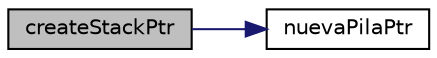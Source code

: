 digraph "createStackPtr"
{
  edge [fontname="Helvetica",fontsize="10",labelfontname="Helvetica",labelfontsize="10"];
  node [fontname="Helvetica",fontsize="10",shape=record];
  rankdir="LR";
  Node1 [label="createStackPtr",height=0.2,width=0.4,color="black", fillcolor="grey75", style="filled", fontcolor="black"];
  Node1 -> Node2 [color="midnightblue",fontsize="10",style="solid",fontname="Helvetica"];
  Node2 [label="nuevaPilaPtr",height=0.2,width=0.4,color="black", fillcolor="white", style="filled",URL="$pilaptr_8c.html#ac24f0cc00d4bdf63ddc4ee5504fa71ac"];
}

